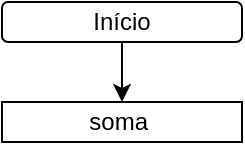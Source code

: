 <mxfile version="24.2.2" type="github">
  <diagram name="Página-1" id="l02FuInppOzMgfgegbsP">
    <mxGraphModel dx="819" dy="446" grid="1" gridSize="10" guides="1" tooltips="1" connect="1" arrows="1" fold="1" page="1" pageScale="1" pageWidth="827" pageHeight="1169" math="0" shadow="0">
      <root>
        <mxCell id="0" />
        <mxCell id="1" parent="0" />
        <mxCell id="N5V0XFBHkwDL-tnPfZ6Q-5" value="" style="edgeStyle=orthogonalEdgeStyle;rounded=0;orthogonalLoop=1;jettySize=auto;html=1;" edge="1" parent="1" source="N5V0XFBHkwDL-tnPfZ6Q-1" target="N5V0XFBHkwDL-tnPfZ6Q-2">
          <mxGeometry relative="1" as="geometry" />
        </mxCell>
        <mxCell id="N5V0XFBHkwDL-tnPfZ6Q-1" value="Início" style="rounded=1;whiteSpace=wrap;html=1;" vertex="1" parent="1">
          <mxGeometry x="110" y="40" width="120" height="20" as="geometry" />
        </mxCell>
        <mxCell id="N5V0XFBHkwDL-tnPfZ6Q-2" value="soma&amp;nbsp;" style="rounded=0;whiteSpace=wrap;html=1;" vertex="1" parent="1">
          <mxGeometry x="110" y="90" width="120" height="20" as="geometry" />
        </mxCell>
      </root>
    </mxGraphModel>
  </diagram>
</mxfile>
